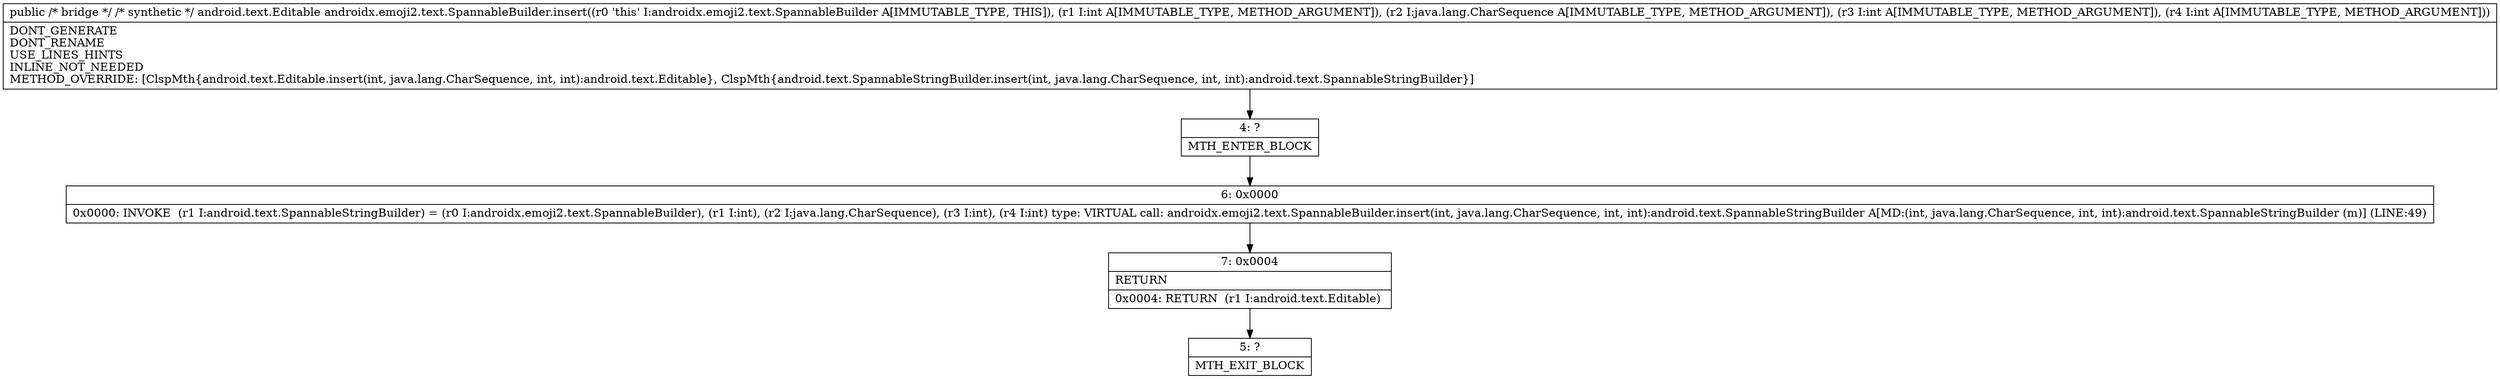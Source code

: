 digraph "CFG forandroidx.emoji2.text.SpannableBuilder.insert(ILjava\/lang\/CharSequence;II)Landroid\/text\/Editable;" {
Node_4 [shape=record,label="{4\:\ ?|MTH_ENTER_BLOCK\l}"];
Node_6 [shape=record,label="{6\:\ 0x0000|0x0000: INVOKE  (r1 I:android.text.SpannableStringBuilder) = (r0 I:androidx.emoji2.text.SpannableBuilder), (r1 I:int), (r2 I:java.lang.CharSequence), (r3 I:int), (r4 I:int) type: VIRTUAL call: androidx.emoji2.text.SpannableBuilder.insert(int, java.lang.CharSequence, int, int):android.text.SpannableStringBuilder A[MD:(int, java.lang.CharSequence, int, int):android.text.SpannableStringBuilder (m)] (LINE:49)\l}"];
Node_7 [shape=record,label="{7\:\ 0x0004|RETURN\l|0x0004: RETURN  (r1 I:android.text.Editable) \l}"];
Node_5 [shape=record,label="{5\:\ ?|MTH_EXIT_BLOCK\l}"];
MethodNode[shape=record,label="{public \/* bridge *\/ \/* synthetic *\/ android.text.Editable androidx.emoji2.text.SpannableBuilder.insert((r0 'this' I:androidx.emoji2.text.SpannableBuilder A[IMMUTABLE_TYPE, THIS]), (r1 I:int A[IMMUTABLE_TYPE, METHOD_ARGUMENT]), (r2 I:java.lang.CharSequence A[IMMUTABLE_TYPE, METHOD_ARGUMENT]), (r3 I:int A[IMMUTABLE_TYPE, METHOD_ARGUMENT]), (r4 I:int A[IMMUTABLE_TYPE, METHOD_ARGUMENT]))  | DONT_GENERATE\lDONT_RENAME\lUSE_LINES_HINTS\lINLINE_NOT_NEEDED\lMETHOD_OVERRIDE: [ClspMth\{android.text.Editable.insert(int, java.lang.CharSequence, int, int):android.text.Editable\}, ClspMth\{android.text.SpannableStringBuilder.insert(int, java.lang.CharSequence, int, int):android.text.SpannableStringBuilder\}]\l}"];
MethodNode -> Node_4;Node_4 -> Node_6;
Node_6 -> Node_7;
Node_7 -> Node_5;
}

